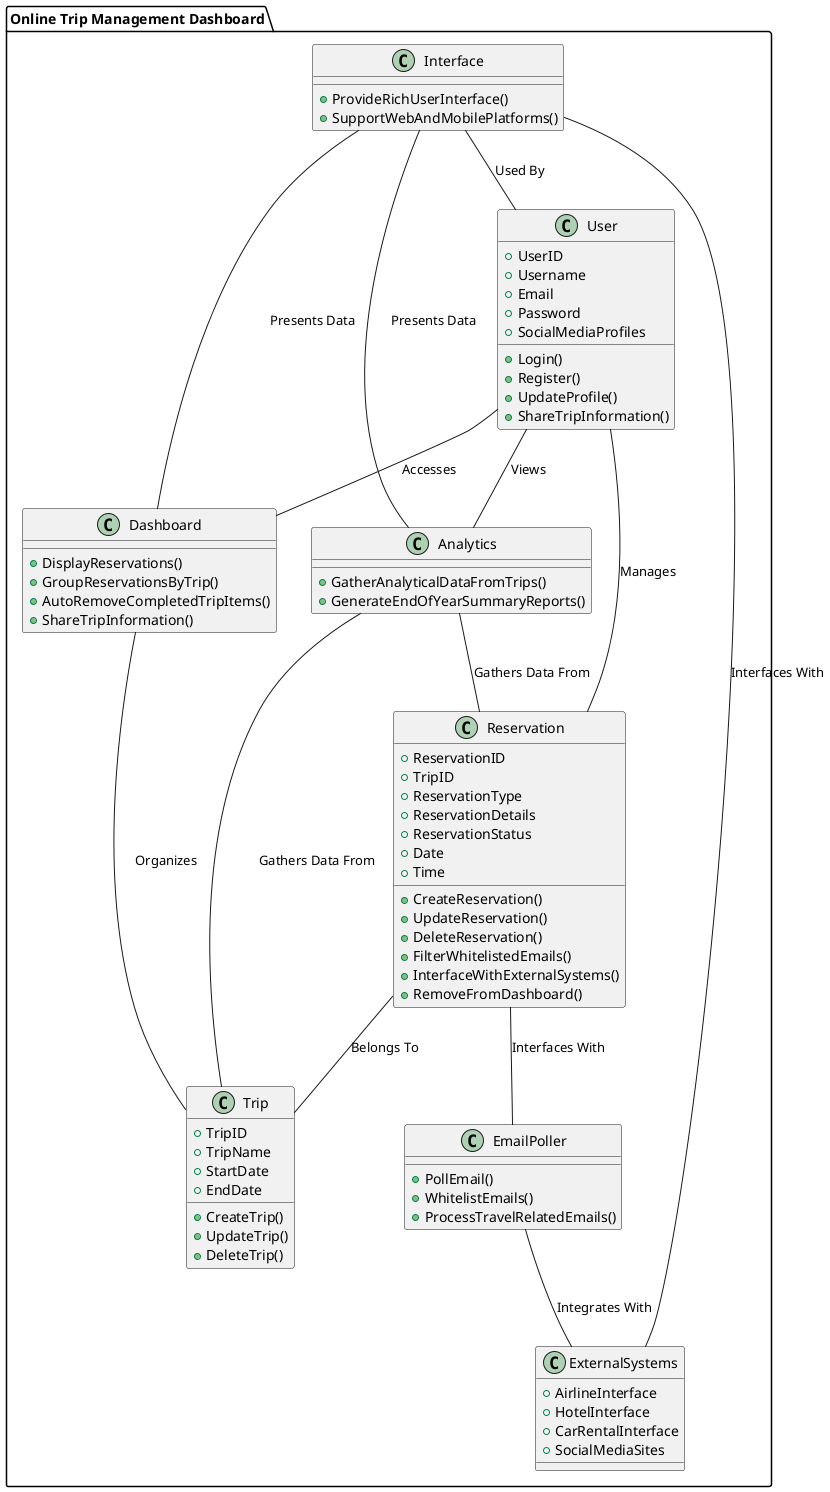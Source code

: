 @startuml

!define ENTITY class

package "Online Trip Management Dashboard" {
  ENTITY User {
    +UserID
    +Username
    +Email
    +Password
    +SocialMediaProfiles
    +Login()
    +Register()
    +UpdateProfile()
    +ShareTripInformation()
  }

  ENTITY Reservation {
    +ReservationID
    +TripID
    +ReservationType
    +ReservationDetails
    +ReservationStatus
    +Date
    +Time
    +CreateReservation()
    +UpdateReservation()
    +DeleteReservation()
    +FilterWhitelistedEmails()
    +InterfaceWithExternalSystems()
    +RemoveFromDashboard()
  }

  ENTITY Trip {
    +TripID
    +TripName
    +StartDate
    +EndDate
    +CreateTrip()
    +UpdateTrip()
    +DeleteTrip()
  }

  ENTITY EmailPoller {
    +PollEmail()
    +WhitelistEmails()
    +ProcessTravelRelatedEmails()
  }

  ENTITY Dashboard {
    +DisplayReservations()
    +GroupReservationsByTrip()
    +AutoRemoveCompletedTripItems()
    +ShareTripInformation()
  }

  ENTITY Analytics {
    +GatherAnalyticalDataFromTrips()
    +GenerateEndOfYearSummaryReports()
  }

  ENTITY Interface {
    +ProvideRichUserInterface()
    +SupportWebAndMobilePlatforms()
  }

  ENTITY ExternalSystems {
    +AirlineInterface
    +HotelInterface
    +CarRentalInterface
    +SocialMediaSites
  }

  User -- Reservation : Manages
  User -- Dashboard : Accesses
  User -- Analytics : Views
  Reservation -- Trip : Belongs To
  Reservation -- EmailPoller : Interfaces With
  EmailPoller -- ExternalSystems : Integrates With
  Dashboard -- Trip : Organizes
  Analytics -- Reservation : Gathers Data From
  Analytics -- Trip : Gathers Data From
  Interface -- User : Used By
  Interface -- Dashboard : Presents Data
  Interface -- Analytics : Presents Data
  Interface -- ExternalSystems : Interfaces With
}

@enduml

